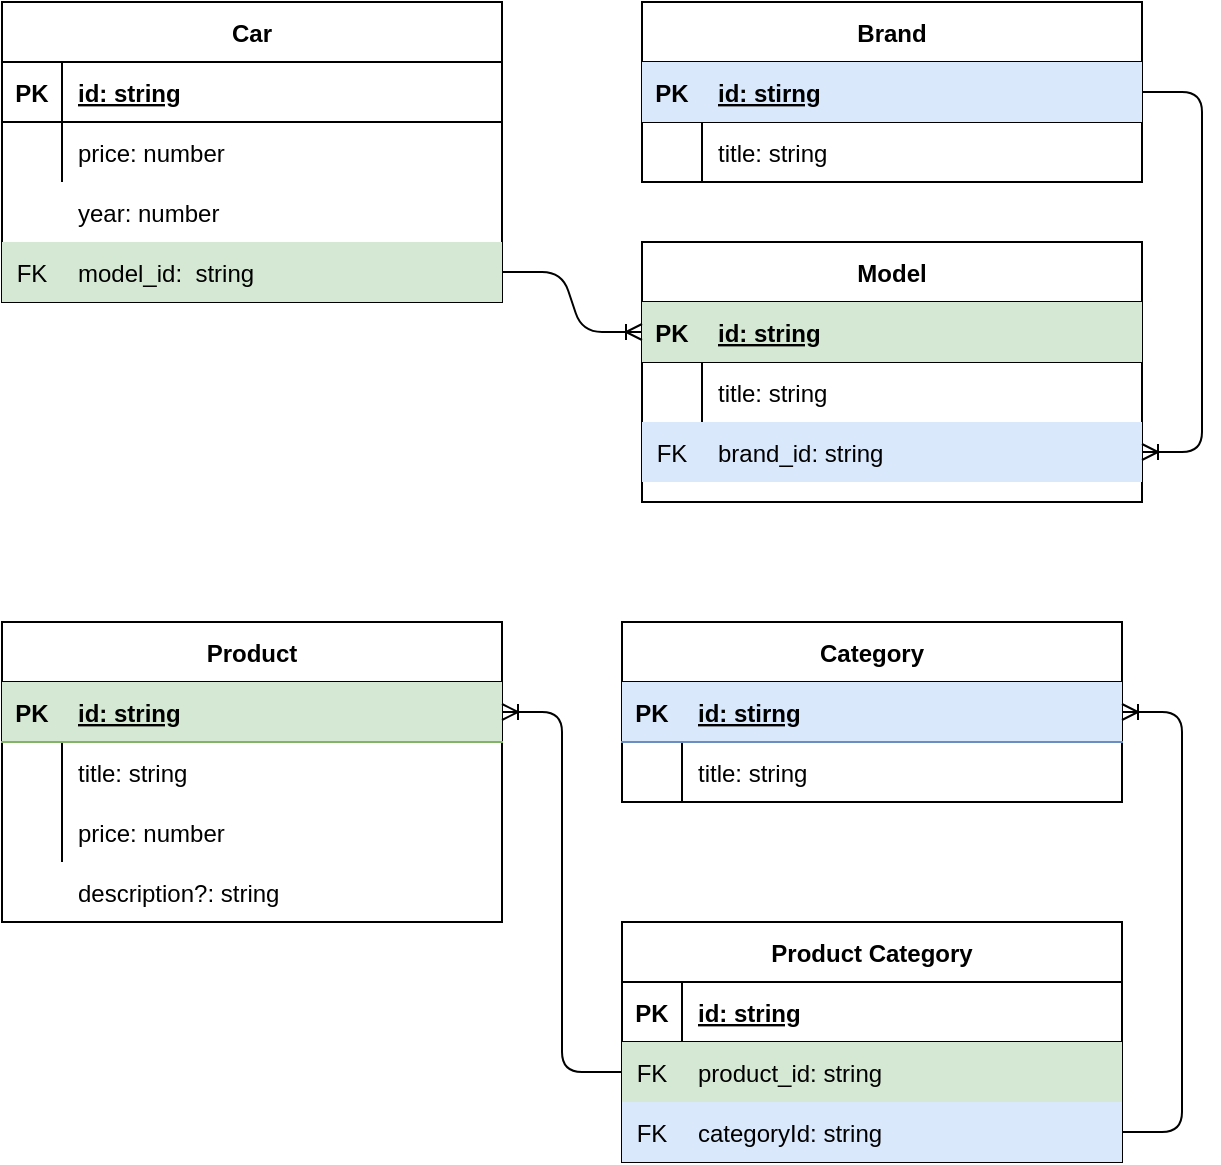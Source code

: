 <mxfile version="15.2.7" type="device"><diagram id="R2lEEEUBdFMjLlhIrx00" name="Page-1"><mxGraphModel dx="1086" dy="806" grid="1" gridSize="10" guides="1" tooltips="1" connect="1" arrows="1" fold="1" page="1" pageScale="1" pageWidth="850" pageHeight="1100" math="0" shadow="0" extFonts="Permanent Marker^https://fonts.googleapis.com/css?family=Permanent+Marker"><root><mxCell id="0"/><mxCell id="1" parent="0"/><mxCell id="C-vyLk0tnHw3VtMMgP7b-2" value="Model" style="shape=table;startSize=30;container=1;collapsible=1;childLayout=tableLayout;fixedRows=1;rowLines=0;fontStyle=1;align=center;resizeLast=1;" parent="1" vertex="1"><mxGeometry x="400" y="220" width="250" height="130" as="geometry"/></mxCell><mxCell id="C-vyLk0tnHw3VtMMgP7b-3" value="" style="shape=partialRectangle;collapsible=0;dropTarget=0;pointerEvents=0;fillColor=none;points=[[0,0.5],[1,0.5]];portConstraint=eastwest;top=0;left=0;right=0;bottom=1;" parent="C-vyLk0tnHw3VtMMgP7b-2" vertex="1"><mxGeometry y="30" width="250" height="30" as="geometry"/></mxCell><mxCell id="C-vyLk0tnHw3VtMMgP7b-4" value="PK" style="shape=partialRectangle;overflow=hidden;connectable=0;fillColor=#d5e8d4;top=0;left=0;bottom=0;right=0;fontStyle=1;strokeColor=#82b366;" parent="C-vyLk0tnHw3VtMMgP7b-3" vertex="1"><mxGeometry width="30" height="30" as="geometry"/></mxCell><mxCell id="C-vyLk0tnHw3VtMMgP7b-5" value="id: string" style="shape=partialRectangle;overflow=hidden;connectable=0;fillColor=#d5e8d4;top=0;left=0;bottom=0;right=0;align=left;spacingLeft=6;fontStyle=5;strokeColor=#82b366;" parent="C-vyLk0tnHw3VtMMgP7b-3" vertex="1"><mxGeometry x="30" width="220" height="30" as="geometry"/></mxCell><mxCell id="C-vyLk0tnHw3VtMMgP7b-6" value="" style="shape=partialRectangle;collapsible=0;dropTarget=0;pointerEvents=0;fillColor=none;points=[[0,0.5],[1,0.5]];portConstraint=eastwest;top=0;left=0;right=0;bottom=0;" parent="C-vyLk0tnHw3VtMMgP7b-2" vertex="1"><mxGeometry y="60" width="250" height="30" as="geometry"/></mxCell><mxCell id="C-vyLk0tnHw3VtMMgP7b-7" value="" style="shape=partialRectangle;overflow=hidden;connectable=0;fillColor=none;top=0;left=0;bottom=0;right=0;" parent="C-vyLk0tnHw3VtMMgP7b-6" vertex="1"><mxGeometry width="30" height="30" as="geometry"/></mxCell><mxCell id="C-vyLk0tnHw3VtMMgP7b-8" value="title: string" style="shape=partialRectangle;overflow=hidden;connectable=0;fillColor=none;top=0;left=0;bottom=0;right=0;align=left;spacingLeft=6;" parent="C-vyLk0tnHw3VtMMgP7b-6" vertex="1"><mxGeometry x="30" width="220" height="30" as="geometry"/></mxCell><mxCell id="C-vyLk0tnHw3VtMMgP7b-9" value="" style="shape=partialRectangle;collapsible=0;dropTarget=0;pointerEvents=0;fillColor=none;points=[[0,0.5],[1,0.5]];portConstraint=eastwest;top=0;left=0;right=0;bottom=0;" parent="C-vyLk0tnHw3VtMMgP7b-2" vertex="1"><mxGeometry y="90" width="250" height="30" as="geometry"/></mxCell><mxCell id="C-vyLk0tnHw3VtMMgP7b-10" value="FK" style="shape=partialRectangle;overflow=hidden;connectable=0;fillColor=#dae8fc;top=0;left=0;bottom=0;right=0;strokeColor=#6c8ebf;" parent="C-vyLk0tnHw3VtMMgP7b-9" vertex="1"><mxGeometry width="30" height="30" as="geometry"/></mxCell><mxCell id="C-vyLk0tnHw3VtMMgP7b-11" value="brand_id: string" style="shape=partialRectangle;overflow=hidden;connectable=0;fillColor=#dae8fc;top=0;left=0;bottom=0;right=0;align=left;spacingLeft=6;strokeColor=#6c8ebf;" parent="C-vyLk0tnHw3VtMMgP7b-9" vertex="1"><mxGeometry x="30" width="220" height="30" as="geometry"/></mxCell><mxCell id="C-vyLk0tnHw3VtMMgP7b-13" value="Car" style="shape=table;startSize=30;container=1;collapsible=1;childLayout=tableLayout;fixedRows=1;rowLines=0;fontStyle=1;align=center;resizeLast=1;" parent="1" vertex="1"><mxGeometry x="80" y="100" width="250" height="150" as="geometry"/></mxCell><mxCell id="C-vyLk0tnHw3VtMMgP7b-14" value="" style="shape=partialRectangle;collapsible=0;dropTarget=0;pointerEvents=0;fillColor=none;points=[[0,0.5],[1,0.5]];portConstraint=eastwest;top=0;left=0;right=0;bottom=1;" parent="C-vyLk0tnHw3VtMMgP7b-13" vertex="1"><mxGeometry y="30" width="250" height="30" as="geometry"/></mxCell><mxCell id="C-vyLk0tnHw3VtMMgP7b-15" value="PK" style="shape=partialRectangle;overflow=hidden;connectable=0;fillColor=none;top=0;left=0;bottom=0;right=0;fontStyle=1;" parent="C-vyLk0tnHw3VtMMgP7b-14" vertex="1"><mxGeometry width="30" height="30" as="geometry"/></mxCell><mxCell id="C-vyLk0tnHw3VtMMgP7b-16" value="id: string" style="shape=partialRectangle;overflow=hidden;connectable=0;fillColor=none;top=0;left=0;bottom=0;right=0;align=left;spacingLeft=6;fontStyle=5;" parent="C-vyLk0tnHw3VtMMgP7b-14" vertex="1"><mxGeometry x="30" width="220" height="30" as="geometry"/></mxCell><mxCell id="C-vyLk0tnHw3VtMMgP7b-20" value="" style="shape=partialRectangle;collapsible=0;dropTarget=0;pointerEvents=0;fillColor=none;points=[[0,0.5],[1,0.5]];portConstraint=eastwest;top=0;left=0;right=0;bottom=0;" parent="C-vyLk0tnHw3VtMMgP7b-13" vertex="1"><mxGeometry y="60" width="250" height="30" as="geometry"/></mxCell><mxCell id="C-vyLk0tnHw3VtMMgP7b-21" value="" style="shape=partialRectangle;overflow=hidden;connectable=0;fillColor=none;top=0;left=0;bottom=0;right=0;" parent="C-vyLk0tnHw3VtMMgP7b-20" vertex="1"><mxGeometry width="30" height="30" as="geometry"/></mxCell><mxCell id="C-vyLk0tnHw3VtMMgP7b-22" value="price: number" style="shape=partialRectangle;overflow=hidden;connectable=0;fillColor=none;top=0;left=0;bottom=0;right=0;align=left;spacingLeft=6;" parent="C-vyLk0tnHw3VtMMgP7b-20" vertex="1"><mxGeometry x="30" width="220" height="30" as="geometry"/></mxCell><mxCell id="C-vyLk0tnHw3VtMMgP7b-23" value="Brand" style="shape=table;startSize=30;container=1;collapsible=1;childLayout=tableLayout;fixedRows=1;rowLines=0;fontStyle=1;align=center;resizeLast=1;" parent="1" vertex="1"><mxGeometry x="400" y="100" width="250" height="90" as="geometry"/></mxCell><mxCell id="C-vyLk0tnHw3VtMMgP7b-24" value="" style="shape=partialRectangle;collapsible=0;dropTarget=0;pointerEvents=0;fillColor=none;points=[[0,0.5],[1,0.5]];portConstraint=eastwest;top=0;left=0;right=0;bottom=1;" parent="C-vyLk0tnHw3VtMMgP7b-23" vertex="1"><mxGeometry y="30" width="250" height="30" as="geometry"/></mxCell><mxCell id="C-vyLk0tnHw3VtMMgP7b-25" value="PK" style="shape=partialRectangle;overflow=hidden;connectable=0;fillColor=#dae8fc;top=0;left=0;bottom=0;right=0;fontStyle=1;strokeColor=#6c8ebf;" parent="C-vyLk0tnHw3VtMMgP7b-24" vertex="1"><mxGeometry width="30" height="30" as="geometry"/></mxCell><mxCell id="C-vyLk0tnHw3VtMMgP7b-26" value="id: stirng" style="shape=partialRectangle;overflow=hidden;connectable=0;fillColor=#dae8fc;top=0;left=0;bottom=0;right=0;align=left;spacingLeft=6;fontStyle=5;strokeColor=#6c8ebf;" parent="C-vyLk0tnHw3VtMMgP7b-24" vertex="1"><mxGeometry x="30" width="220" height="30" as="geometry"/></mxCell><mxCell id="C-vyLk0tnHw3VtMMgP7b-27" value="" style="shape=partialRectangle;collapsible=0;dropTarget=0;pointerEvents=0;fillColor=none;points=[[0,0.5],[1,0.5]];portConstraint=eastwest;top=0;left=0;right=0;bottom=0;" parent="C-vyLk0tnHw3VtMMgP7b-23" vertex="1"><mxGeometry y="60" width="250" height="30" as="geometry"/></mxCell><mxCell id="C-vyLk0tnHw3VtMMgP7b-28" value="" style="shape=partialRectangle;overflow=hidden;connectable=0;fillColor=none;top=0;left=0;bottom=0;right=0;" parent="C-vyLk0tnHw3VtMMgP7b-27" vertex="1"><mxGeometry width="30" height="30" as="geometry"/></mxCell><mxCell id="C-vyLk0tnHw3VtMMgP7b-29" value="title: string" style="shape=partialRectangle;overflow=hidden;connectable=0;fillColor=none;top=0;left=0;bottom=0;right=0;align=left;spacingLeft=6;" parent="C-vyLk0tnHw3VtMMgP7b-27" vertex="1"><mxGeometry x="30" width="220" height="30" as="geometry"/></mxCell><mxCell id="URuuOoNage1iiL-rBo7a-1" value="" style="shape=partialRectangle;collapsible=0;dropTarget=0;pointerEvents=0;fillColor=none;points=[[0,0.5],[1,0.5]];portConstraint=eastwest;top=0;left=0;right=0;bottom=0;" parent="1" vertex="1"><mxGeometry x="80" y="190" width="250" height="30" as="geometry"/></mxCell><mxCell id="URuuOoNage1iiL-rBo7a-2" value="" style="shape=partialRectangle;overflow=hidden;connectable=0;fillColor=none;top=0;left=0;bottom=0;right=0;" parent="URuuOoNage1iiL-rBo7a-1" vertex="1"><mxGeometry width="30" height="30" as="geometry"/></mxCell><mxCell id="URuuOoNage1iiL-rBo7a-3" value="year: number" style="shape=partialRectangle;overflow=hidden;connectable=0;fillColor=none;top=0;left=0;bottom=0;right=0;align=left;spacingLeft=6;" parent="URuuOoNage1iiL-rBo7a-1" vertex="1"><mxGeometry x="30" width="220" height="30" as="geometry"/></mxCell><mxCell id="URuuOoNage1iiL-rBo7a-7" value="" style="shape=partialRectangle;collapsible=0;dropTarget=0;pointerEvents=0;fillColor=none;points=[[0,0.5],[1,0.5]];portConstraint=eastwest;top=0;left=0;right=0;bottom=0;" parent="1" vertex="1"><mxGeometry x="80" y="220" width="250" height="30" as="geometry"/></mxCell><mxCell id="URuuOoNage1iiL-rBo7a-8" value="FK" style="shape=partialRectangle;overflow=hidden;connectable=0;fillColor=#d5e8d4;top=0;left=0;bottom=0;right=0;strokeColor=#82b366;" parent="URuuOoNage1iiL-rBo7a-7" vertex="1"><mxGeometry width="30" height="30" as="geometry"/></mxCell><mxCell id="URuuOoNage1iiL-rBo7a-9" value="model_id:  string" style="shape=partialRectangle;overflow=hidden;connectable=0;fillColor=#d5e8d4;top=0;left=0;bottom=0;right=0;align=left;spacingLeft=6;strokeColor=#82b366;" parent="URuuOoNage1iiL-rBo7a-7" vertex="1"><mxGeometry x="30" width="220" height="30" as="geometry"/></mxCell><mxCell id="URuuOoNage1iiL-rBo7a-11" value="" style="edgeStyle=entityRelationEdgeStyle;fontSize=12;html=1;endArrow=ERoneToMany;" parent="1" source="URuuOoNage1iiL-rBo7a-7" target="C-vyLk0tnHw3VtMMgP7b-3" edge="1"><mxGeometry width="100" height="100" relative="1" as="geometry"><mxPoint x="230" y="460" as="sourcePoint"/><mxPoint x="330" y="360" as="targetPoint"/></mxGeometry></mxCell><mxCell id="URuuOoNage1iiL-rBo7a-47" value="Product Category" style="shape=table;startSize=30;container=1;collapsible=1;childLayout=tableLayout;fixedRows=1;rowLines=0;fontStyle=1;align=center;resizeLast=1;fillColor=none;" parent="1" vertex="1"><mxGeometry x="390" y="560" width="250" height="120" as="geometry"/></mxCell><mxCell id="URuuOoNage1iiL-rBo7a-48" value="" style="shape=partialRectangle;collapsible=0;dropTarget=0;pointerEvents=0;fillColor=none;points=[[0,0.5],[1,0.5]];portConstraint=eastwest;top=0;left=0;right=0;bottom=1;" parent="URuuOoNage1iiL-rBo7a-47" vertex="1"><mxGeometry y="30" width="250" height="30" as="geometry"/></mxCell><mxCell id="URuuOoNage1iiL-rBo7a-49" value="PK" style="shape=partialRectangle;overflow=hidden;connectable=0;fillColor=none;top=0;left=0;bottom=0;right=0;fontStyle=1;strokeColor=#82b366;gradientColor=#97d077;" parent="URuuOoNage1iiL-rBo7a-48" vertex="1"><mxGeometry width="30" height="30" as="geometry"/></mxCell><mxCell id="URuuOoNage1iiL-rBo7a-50" value="id: string" style="shape=partialRectangle;overflow=hidden;connectable=0;fillColor=none;top=0;left=0;bottom=0;right=0;align=left;spacingLeft=6;fontStyle=5;strokeColor=#82b366;gradientColor=#97d077;" parent="URuuOoNage1iiL-rBo7a-48" vertex="1"><mxGeometry x="30" width="220" height="30" as="geometry"/></mxCell><mxCell id="URuuOoNage1iiL-rBo7a-57" value="Product" style="shape=table;startSize=30;container=1;collapsible=1;childLayout=tableLayout;fixedRows=1;rowLines=0;fontStyle=1;align=center;resizeLast=1;" parent="1" vertex="1"><mxGeometry x="80" y="410" width="250" height="150" as="geometry"/></mxCell><mxCell id="URuuOoNage1iiL-rBo7a-58" value="" style="shape=partialRectangle;collapsible=0;dropTarget=0;pointerEvents=0;fillColor=#d5e8d4;points=[[0,0.5],[1,0.5]];portConstraint=eastwest;top=0;left=0;right=0;bottom=1;strokeColor=#82b366;" parent="URuuOoNage1iiL-rBo7a-57" vertex="1"><mxGeometry y="30" width="250" height="30" as="geometry"/></mxCell><mxCell id="URuuOoNage1iiL-rBo7a-59" value="PK" style="shape=partialRectangle;overflow=hidden;connectable=0;fillColor=none;top=0;left=0;bottom=0;right=0;fontStyle=1;" parent="URuuOoNage1iiL-rBo7a-58" vertex="1"><mxGeometry width="30" height="30" as="geometry"/></mxCell><mxCell id="URuuOoNage1iiL-rBo7a-60" value="id: string" style="shape=partialRectangle;overflow=hidden;connectable=0;fillColor=none;top=0;left=0;bottom=0;right=0;align=left;spacingLeft=6;fontStyle=5;" parent="URuuOoNage1iiL-rBo7a-58" vertex="1"><mxGeometry x="30" width="220" height="30" as="geometry"/></mxCell><mxCell id="URuuOoNage1iiL-rBo7a-61" value="" style="shape=partialRectangle;collapsible=0;dropTarget=0;pointerEvents=0;fillColor=none;points=[[0,0.5],[1,0.5]];portConstraint=eastwest;top=0;left=0;right=0;bottom=0;" parent="URuuOoNage1iiL-rBo7a-57" vertex="1"><mxGeometry y="60" width="250" height="30" as="geometry"/></mxCell><mxCell id="URuuOoNage1iiL-rBo7a-62" value="" style="shape=partialRectangle;overflow=hidden;connectable=0;fillColor=none;top=0;left=0;bottom=0;right=0;" parent="URuuOoNage1iiL-rBo7a-61" vertex="1"><mxGeometry width="30" height="30" as="geometry"/></mxCell><mxCell id="URuuOoNage1iiL-rBo7a-63" value="title: string" style="shape=partialRectangle;overflow=hidden;connectable=0;fillColor=none;top=0;left=0;bottom=0;right=0;align=left;spacingLeft=6;" parent="URuuOoNage1iiL-rBo7a-61" vertex="1"><mxGeometry x="30" width="220" height="30" as="geometry"/></mxCell><mxCell id="URuuOoNage1iiL-rBo7a-64" value="" style="shape=partialRectangle;collapsible=0;dropTarget=0;pointerEvents=0;fillColor=none;points=[[0,0.5],[1,0.5]];portConstraint=eastwest;top=0;left=0;right=0;bottom=0;" parent="URuuOoNage1iiL-rBo7a-57" vertex="1"><mxGeometry y="90" width="250" height="30" as="geometry"/></mxCell><mxCell id="URuuOoNage1iiL-rBo7a-65" value="" style="shape=partialRectangle;overflow=hidden;connectable=0;fillColor=none;top=0;left=0;bottom=0;right=0;" parent="URuuOoNage1iiL-rBo7a-64" vertex="1"><mxGeometry width="30" height="30" as="geometry"/></mxCell><mxCell id="URuuOoNage1iiL-rBo7a-66" value="price: number" style="shape=partialRectangle;overflow=hidden;connectable=0;fillColor=none;top=0;left=0;bottom=0;right=0;align=left;spacingLeft=6;" parent="URuuOoNage1iiL-rBo7a-64" vertex="1"><mxGeometry x="30" width="220" height="30" as="geometry"/></mxCell><mxCell id="URuuOoNage1iiL-rBo7a-67" value="Category" style="shape=table;startSize=30;container=1;collapsible=1;childLayout=tableLayout;fixedRows=1;rowLines=0;fontStyle=1;align=center;resizeLast=1;" parent="1" vertex="1"><mxGeometry x="390" y="410" width="250" height="90" as="geometry"/></mxCell><mxCell id="URuuOoNage1iiL-rBo7a-68" value="" style="shape=partialRectangle;collapsible=0;dropTarget=0;pointerEvents=0;fillColor=#dae8fc;points=[[0,0.5],[1,0.5]];portConstraint=eastwest;top=0;left=0;right=0;bottom=1;strokeColor=#6c8ebf;" parent="URuuOoNage1iiL-rBo7a-67" vertex="1"><mxGeometry y="30" width="250" height="30" as="geometry"/></mxCell><mxCell id="URuuOoNage1iiL-rBo7a-69" value="PK" style="shape=partialRectangle;overflow=hidden;connectable=0;fillColor=none;top=0;left=0;bottom=0;right=0;fontStyle=1;" parent="URuuOoNage1iiL-rBo7a-68" vertex="1"><mxGeometry width="30" height="30" as="geometry"/></mxCell><mxCell id="URuuOoNage1iiL-rBo7a-70" value="id: stirng" style="shape=partialRectangle;overflow=hidden;connectable=0;fillColor=none;top=0;left=0;bottom=0;right=0;align=left;spacingLeft=6;fontStyle=5;" parent="URuuOoNage1iiL-rBo7a-68" vertex="1"><mxGeometry x="30" width="220" height="30" as="geometry"/></mxCell><mxCell id="URuuOoNage1iiL-rBo7a-71" value="" style="shape=partialRectangle;collapsible=0;dropTarget=0;pointerEvents=0;fillColor=none;points=[[0,0.5],[1,0.5]];portConstraint=eastwest;top=0;left=0;right=0;bottom=0;" parent="URuuOoNage1iiL-rBo7a-67" vertex="1"><mxGeometry y="60" width="250" height="30" as="geometry"/></mxCell><mxCell id="URuuOoNage1iiL-rBo7a-72" value="" style="shape=partialRectangle;overflow=hidden;connectable=0;fillColor=none;top=0;left=0;bottom=0;right=0;" parent="URuuOoNage1iiL-rBo7a-71" vertex="1"><mxGeometry width="30" height="30" as="geometry"/></mxCell><mxCell id="URuuOoNage1iiL-rBo7a-73" value="title: string" style="shape=partialRectangle;overflow=hidden;connectable=0;fillColor=none;top=0;left=0;bottom=0;right=0;align=left;spacingLeft=6;" parent="URuuOoNage1iiL-rBo7a-71" vertex="1"><mxGeometry x="30" width="220" height="30" as="geometry"/></mxCell><mxCell id="URuuOoNage1iiL-rBo7a-74" value="" style="shape=partialRectangle;collapsible=0;dropTarget=0;pointerEvents=0;fillColor=none;points=[[0,0.5],[1,0.5]];portConstraint=eastwest;top=0;left=0;right=0;bottom=0;" parent="1" vertex="1"><mxGeometry x="80" y="530" width="250" height="30" as="geometry"/></mxCell><mxCell id="URuuOoNage1iiL-rBo7a-75" value="" style="shape=partialRectangle;overflow=hidden;connectable=0;fillColor=none;top=0;left=0;bottom=0;right=0;" parent="URuuOoNage1iiL-rBo7a-74" vertex="1"><mxGeometry width="30" height="30" as="geometry"/></mxCell><mxCell id="URuuOoNage1iiL-rBo7a-76" value="description?: string" style="shape=partialRectangle;overflow=hidden;connectable=0;fillColor=none;top=0;left=0;bottom=0;right=0;align=left;spacingLeft=6;" parent="URuuOoNage1iiL-rBo7a-74" vertex="1"><mxGeometry x="30" width="220" height="30" as="geometry"/></mxCell><mxCell id="URuuOoNage1iiL-rBo7a-81" value="" style="edgeStyle=entityRelationEdgeStyle;fontSize=12;html=1;endArrow=ERoneToMany;" parent="1" source="PB_Kj4PtZKoSIK0HbPCm-1" target="URuuOoNage1iiL-rBo7a-58" edge="1"><mxGeometry width="100" height="100" relative="1" as="geometry"><mxPoint x="230" y="770" as="sourcePoint"/><mxPoint x="330" y="575" as="targetPoint"/></mxGeometry></mxCell><mxCell id="URuuOoNage1iiL-rBo7a-85" value="" style="edgeStyle=entityRelationEdgeStyle;fontSize=12;html=1;endArrow=ERoneToMany;" parent="1" source="PB_Kj4PtZKoSIK0HbPCm-4" target="URuuOoNage1iiL-rBo7a-68" edge="1"><mxGeometry width="100" height="100" relative="1" as="geometry"><mxPoint x="720" y="540" as="sourcePoint"/><mxPoint x="640" y="515" as="targetPoint"/></mxGeometry></mxCell><mxCell id="URuuOoNage1iiL-rBo7a-86" value="" style="edgeStyle=entityRelationEdgeStyle;fontSize=12;html=1;endArrow=ERoneToMany;" parent="1" source="C-vyLk0tnHw3VtMMgP7b-24" target="C-vyLk0tnHw3VtMMgP7b-9" edge="1"><mxGeometry width="100" height="100" relative="1" as="geometry"><mxPoint x="650" y="615" as="sourcePoint"/><mxPoint x="650" y="520" as="targetPoint"/></mxGeometry></mxCell><mxCell id="PB_Kj4PtZKoSIK0HbPCm-1" value="" style="shape=partialRectangle;collapsible=0;dropTarget=0;pointerEvents=0;fillColor=#d5e8d4;points=[[0,0.5],[1,0.5]];portConstraint=eastwest;top=0;left=0;right=0;bottom=0;strokeColor=#82b366;" parent="1" vertex="1"><mxGeometry x="390" y="620" width="250" height="30" as="geometry"/></mxCell><mxCell id="PB_Kj4PtZKoSIK0HbPCm-2" value="FK" style="shape=partialRectangle;overflow=hidden;connectable=0;fillColor=none;top=0;left=0;bottom=0;right=0;" parent="PB_Kj4PtZKoSIK0HbPCm-1" vertex="1"><mxGeometry width="30" height="30" as="geometry"/></mxCell><mxCell id="PB_Kj4PtZKoSIK0HbPCm-3" value="product_id: string" style="shape=partialRectangle;overflow=hidden;connectable=0;fillColor=none;top=0;left=0;bottom=0;right=0;align=left;spacingLeft=6;" parent="PB_Kj4PtZKoSIK0HbPCm-1" vertex="1"><mxGeometry x="30" width="220" height="30" as="geometry"/></mxCell><mxCell id="PB_Kj4PtZKoSIK0HbPCm-4" value="" style="shape=partialRectangle;collapsible=0;dropTarget=0;pointerEvents=0;fillColor=#dae8fc;points=[[0,0.5],[1,0.5]];portConstraint=eastwest;top=0;left=0;right=0;bottom=0;strokeColor=#6c8ebf;" parent="1" vertex="1"><mxGeometry x="390" y="650" width="250" height="30" as="geometry"/></mxCell><mxCell id="PB_Kj4PtZKoSIK0HbPCm-5" value="FK" style="shape=partialRectangle;overflow=hidden;connectable=0;fillColor=none;top=0;left=0;bottom=0;right=0;" parent="PB_Kj4PtZKoSIK0HbPCm-4" vertex="1"><mxGeometry width="30" height="30" as="geometry"/></mxCell><mxCell id="PB_Kj4PtZKoSIK0HbPCm-6" value="categoryId: string" style="shape=partialRectangle;overflow=hidden;connectable=0;fillColor=none;top=0;left=0;bottom=0;right=0;align=left;spacingLeft=6;" parent="PB_Kj4PtZKoSIK0HbPCm-4" vertex="1"><mxGeometry x="30" width="220" height="30" as="geometry"/></mxCell></root></mxGraphModel></diagram></mxfile>